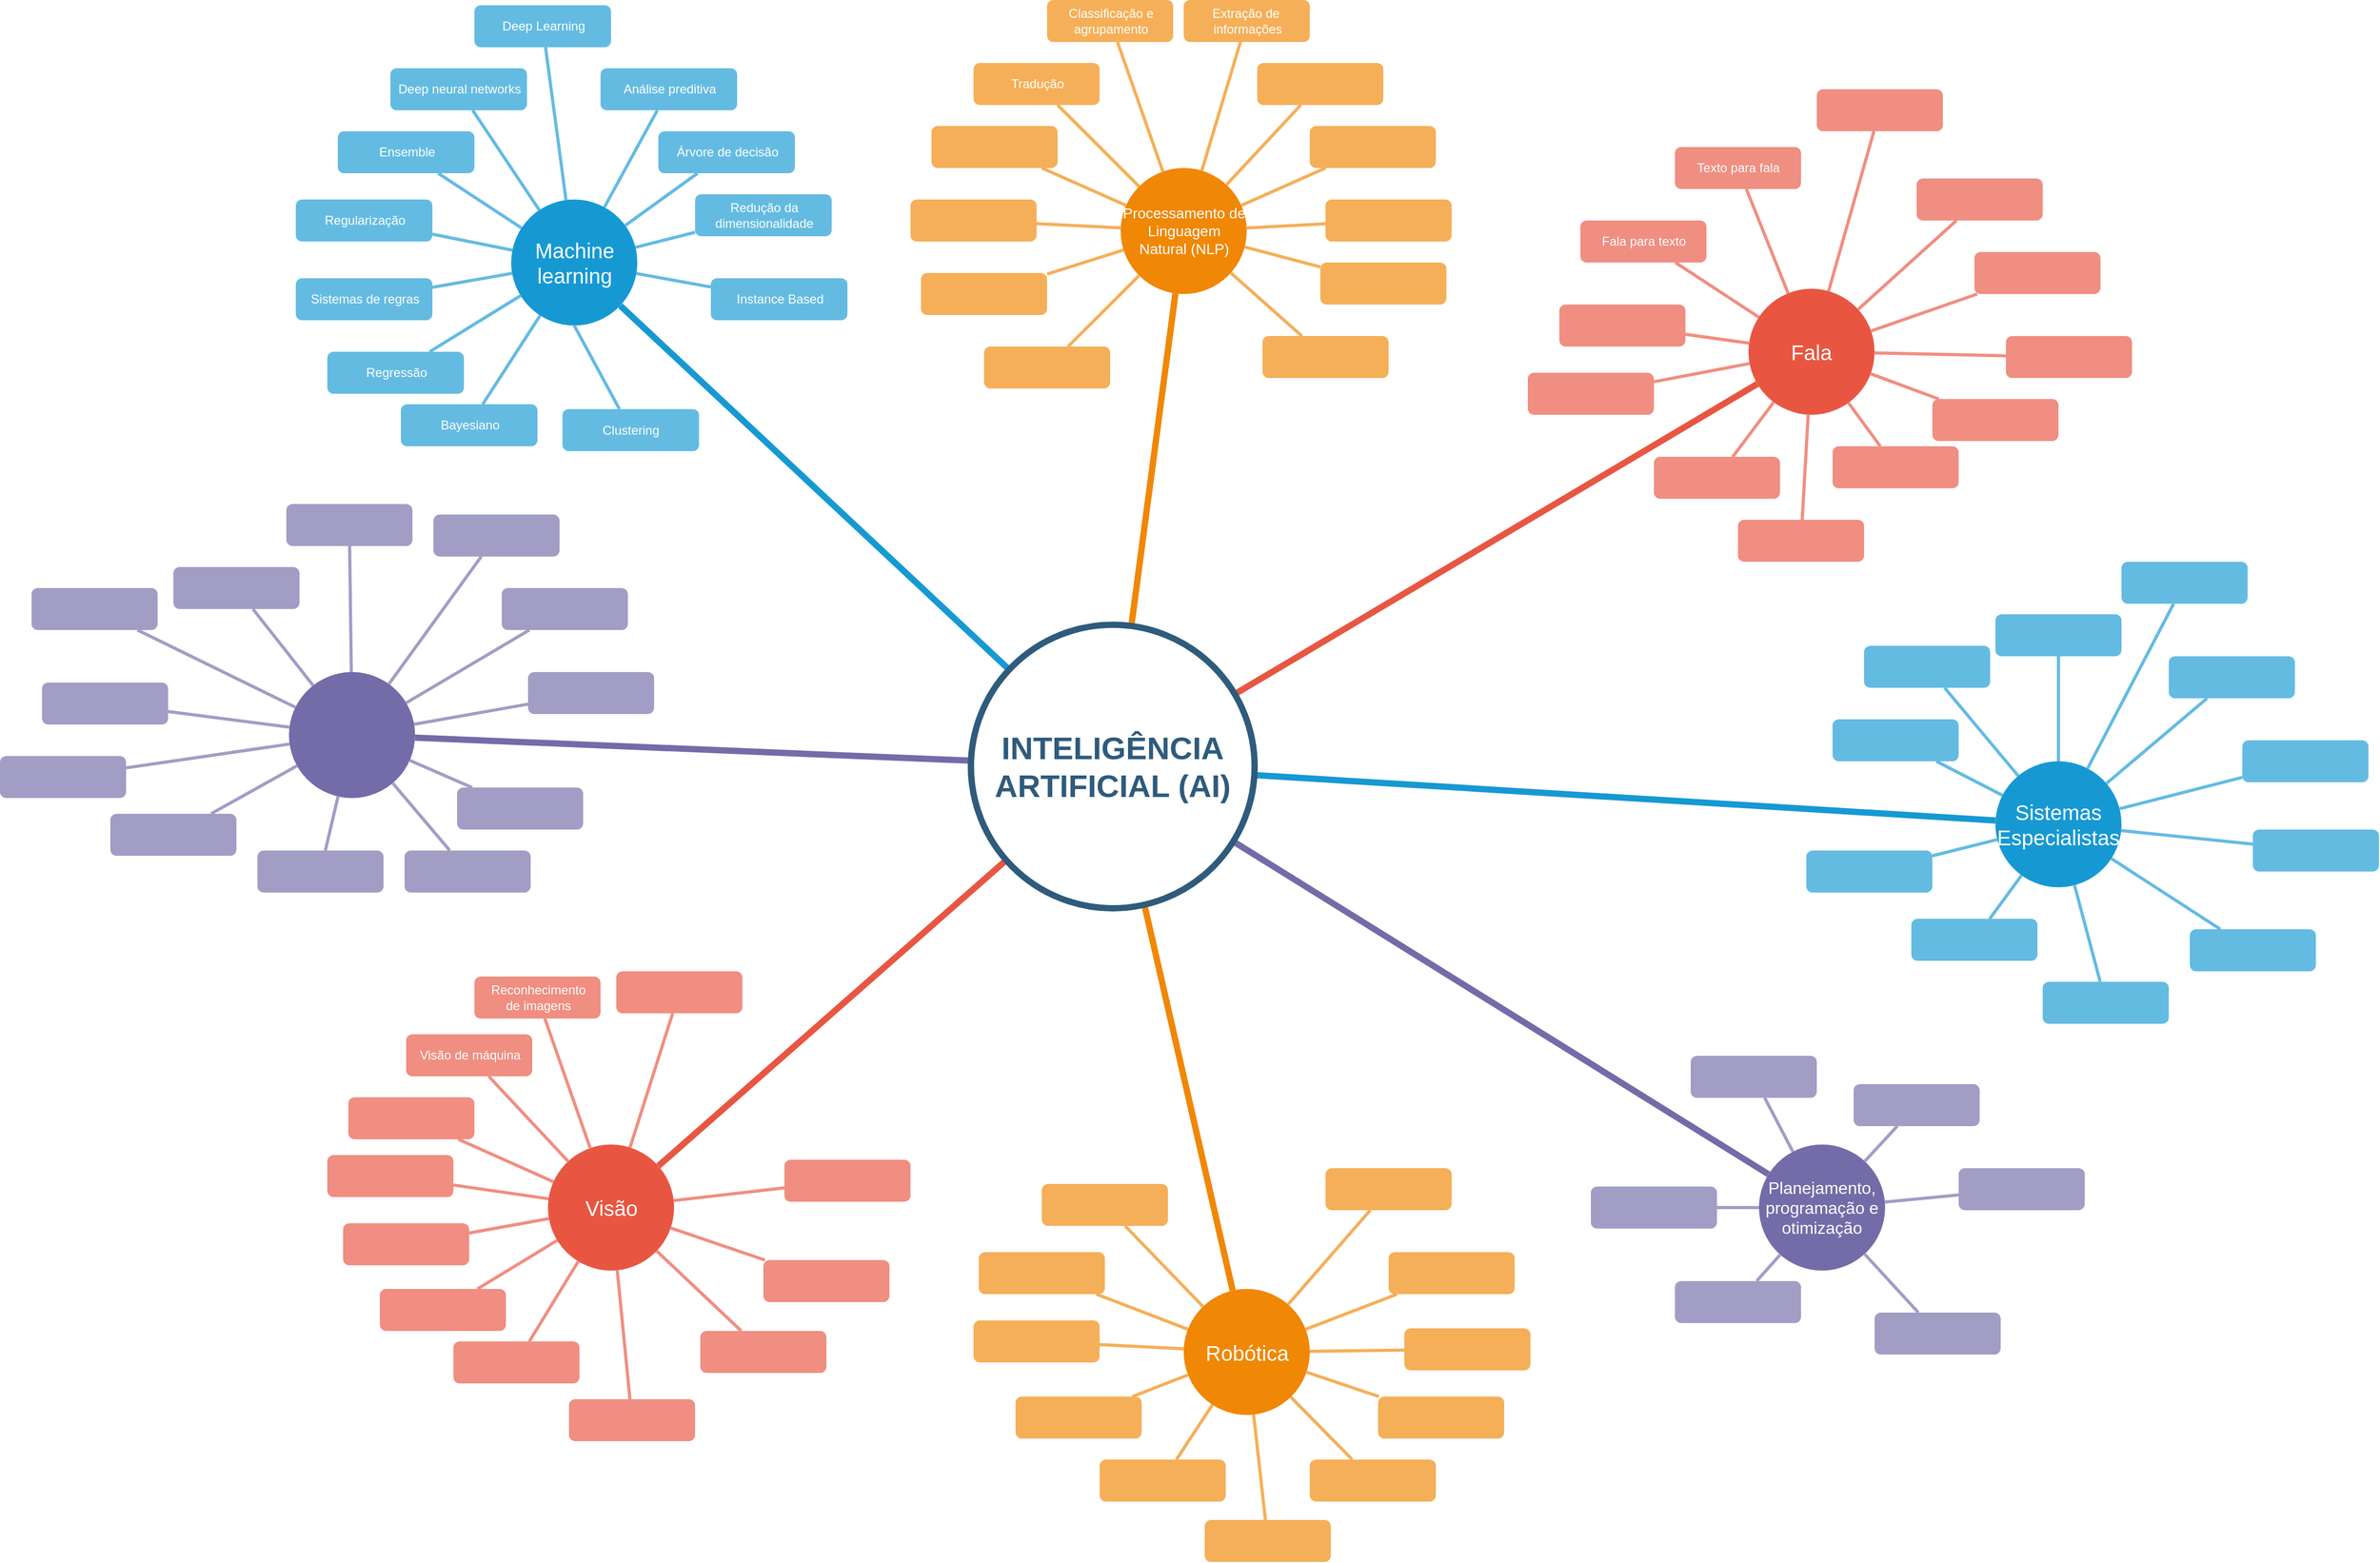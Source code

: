 <mxfile version="19.0.3" type="github">
  <diagram id="6a731a19-8d31-9384-78a2-239565b7b9f0" name="Page-1">
    <mxGraphModel dx="2595" dy="1428" grid="1" gridSize="10" guides="1" tooltips="1" connect="1" arrows="1" fold="1" page="1" pageScale="1" pageWidth="4681" pageHeight="3300" background="none" math="0" shadow="0">
      <root>
        <mxCell id="0" />
        <mxCell id="1" parent="0" />
        <mxCell id="1350" value="Machine learning" style="ellipse;whiteSpace=wrap;html=1;shadow=0;fontFamily=Helvetica;fontSize=20;fontColor=#FFFFFF;align=center;strokeWidth=3;fillColor=#1699D3;strokeColor=none;" parent="1" vertex="1">
          <mxGeometry x="1716.5" y="1096" width="120" height="120" as="geometry" />
        </mxCell>
        <mxCell id="1351" value="Processamento de Linguagem Natural (NLP)" style="ellipse;whiteSpace=wrap;html=1;shadow=0;fontFamily=Helvetica;fontSize=14;fontColor=#FFFFFF;align=center;strokeWidth=3;fillColor=#F08705;strokeColor=none;gradientColor=none;" parent="1" vertex="1">
          <mxGeometry x="2296.5" y="1066" width="120" height="120" as="geometry" />
        </mxCell>
        <mxCell id="1352" value="Fala" style="ellipse;whiteSpace=wrap;html=1;shadow=0;fontFamily=Helvetica;fontSize=20;fontColor=#FFFFFF;align=center;strokeWidth=3;fillColor=#E85642;strokeColor=none;" parent="1" vertex="1">
          <mxGeometry x="2894" y="1181" width="120" height="120" as="geometry" />
        </mxCell>
        <mxCell id="1353" value="Sistemas&lt;br&gt;Especialistas" style="ellipse;whiteSpace=wrap;html=1;shadow=0;fontFamily=Helvetica;fontSize=20;fontColor=#FFFFFF;align=center;strokeWidth=3;fillColor=#1699D3;strokeColor=none;" parent="1" vertex="1">
          <mxGeometry x="3129" y="1631" width="120" height="120" as="geometry" />
        </mxCell>
        <mxCell id="1354" value="Planejamento, programação e otimização" style="ellipse;whiteSpace=wrap;html=1;shadow=0;fontFamily=Helvetica;fontSize=16;fontColor=#FFFFFF;align=center;strokeWidth=3;fillColor=#736ca8;strokeColor=none;" parent="1" vertex="1">
          <mxGeometry x="2904" y="1996" width="120" height="120" as="geometry" />
        </mxCell>
        <mxCell id="1355" value="Robótica" style="ellipse;whiteSpace=wrap;html=1;shadow=0;fontFamily=Helvetica;fontSize=20;fontColor=#FFFFFF;align=center;strokeWidth=3;fillColor=#F08705;strokeColor=none;" parent="1" vertex="1">
          <mxGeometry x="2356.5" y="2133.5" width="120" height="120" as="geometry" />
        </mxCell>
        <mxCell id="1356" value="Visão" style="ellipse;whiteSpace=wrap;html=1;shadow=0;fontFamily=Helvetica;fontSize=20;fontColor=#FFFFFF;align=center;strokeWidth=3;fillColor=#E85642;strokeColor=none;" parent="1" vertex="1">
          <mxGeometry x="1751.5" y="1996" width="120" height="120" as="geometry" />
        </mxCell>
        <mxCell id="1357" value="" style="rounded=1;fillColor=#f5af58;strokeColor=none;strokeWidth=3;shadow=0;html=1;fontColor=#FFFFFF;" parent="1" vertex="1">
          <mxGeometry x="2166.5" y="1236" width="120" height="40" as="geometry" />
        </mxCell>
        <mxCell id="1358" value="Regressão" style="rounded=1;fillColor=#64BBE2;strokeColor=none;strokeWidth=3;shadow=0;html=1;fontColor=#FFFFFF;" parent="1" vertex="1">
          <mxGeometry x="1541.5" y="1241" width="130" height="40" as="geometry" />
        </mxCell>
        <mxCell id="1359" style="endArrow=none;strokeWidth=6;strokeColor=#1699D3;html=1;" parent="1" source="1515" target="1350" edge="1">
          <mxGeometry relative="1" as="geometry" />
        </mxCell>
        <mxCell id="1360" style="endArrow=none;strokeWidth=6;strokeColor=#f08705;html=1;" parent="1" source="1515" target="1351" edge="1">
          <mxGeometry relative="1" as="geometry" />
        </mxCell>
        <mxCell id="1361" style="endArrow=none;strokeWidth=6;strokeColor=#E85642;html=1;" parent="1" source="1515" target="1352" edge="1">
          <mxGeometry relative="1" as="geometry" />
        </mxCell>
        <mxCell id="1362" style="endArrow=none;strokeWidth=6;strokeColor=#1699D3;html=1;" parent="1" source="1515" target="1353" edge="1">
          <mxGeometry relative="1" as="geometry" />
        </mxCell>
        <mxCell id="1363" style="endArrow=none;strokeWidth=6;strokeColor=#736CA8;html=1;" parent="1" source="1515" target="1516" edge="1">
          <mxGeometry relative="1" as="geometry" />
        </mxCell>
        <mxCell id="1364" style="endArrow=none;strokeWidth=6;strokeColor=#736ca8;html=1;" parent="1" source="1515" target="1354" edge="1">
          <mxGeometry relative="1" as="geometry" />
        </mxCell>
        <mxCell id="1365" value="" style="edgeStyle=none;endArrow=none;strokeWidth=6;strokeColor=#F08705;html=1;" parent="1" source="1515" target="1355" edge="1">
          <mxGeometry x="1374" y="1051" width="100" height="100" as="geometry">
            <mxPoint x="1374" y="1151" as="sourcePoint" />
            <mxPoint x="1474" y="1051" as="targetPoint" />
          </mxGeometry>
        </mxCell>
        <mxCell id="1366" value="" style="edgeStyle=none;endArrow=none;strokeWidth=6;strokeColor=#E85642;html=1;" parent="1" source="1515" target="1356" edge="1">
          <mxGeometry x="1374" y="1051" width="100" height="100" as="geometry">
            <mxPoint x="1374" y="1151" as="sourcePoint" />
            <mxPoint x="1474" y="1051" as="targetPoint" />
          </mxGeometry>
        </mxCell>
        <mxCell id="1367" value="Bayesiano" style="rounded=1;fillColor=#64BBE2;strokeColor=none;strokeWidth=3;shadow=0;html=1;fontColor=#FFFFFF;" parent="1" vertex="1">
          <mxGeometry x="1611.5" y="1291" width="130" height="40" as="geometry" />
        </mxCell>
        <mxCell id="1368" value="Sistemas de regras" style="rounded=1;fillColor=#64BBE2;strokeColor=none;strokeWidth=3;shadow=0;html=1;fontColor=#FFFFFF;" parent="1" vertex="1">
          <mxGeometry x="1511.5" y="1171" width="130" height="40" as="geometry" />
        </mxCell>
        <mxCell id="1369" value="Regularização" style="rounded=1;fillColor=#64BBE2;strokeColor=none;strokeWidth=3;shadow=0;html=1;fontColor=#FFFFFF;" parent="1" vertex="1">
          <mxGeometry x="1511.5" y="1096" width="130" height="40" as="geometry" />
        </mxCell>
        <mxCell id="1370" value="Ensemble" style="rounded=1;fillColor=#64BBE2;strokeColor=none;strokeWidth=3;shadow=0;html=1;fontColor=#FFFFFF;" parent="1" vertex="1">
          <mxGeometry x="1551.5" y="1031" width="130" height="40" as="geometry" />
        </mxCell>
        <mxCell id="1371" value="Deep neural networks" style="rounded=1;fillColor=#64BBE2;strokeColor=none;strokeWidth=3;shadow=0;html=1;fontColor=#FFFFFF;" parent="1" vertex="1">
          <mxGeometry x="1601.5" y="971" width="130" height="40" as="geometry" />
        </mxCell>
        <mxCell id="1372" value="Deep Learning" style="rounded=1;fillColor=#64BBE2;strokeColor=none;strokeWidth=3;shadow=0;html=1;fontColor=#FFFFFF;" parent="1" vertex="1">
          <mxGeometry x="1681.5" y="911" width="130" height="40" as="geometry" />
        </mxCell>
        <mxCell id="1373" value="Análise preditiva" style="rounded=1;fillColor=#64BBE2;strokeColor=none;strokeWidth=3;shadow=0;html=1;fontColor=#FFFFFF;" parent="1" vertex="1">
          <mxGeometry x="1801.5" y="971" width="130" height="40" as="geometry" />
        </mxCell>
        <mxCell id="1374" value="Árvore de decisão" style="rounded=1;fillColor=#64BBE2;strokeColor=none;strokeWidth=3;shadow=0;html=1;fontColor=#FFFFFF;" parent="1" vertex="1">
          <mxGeometry x="1856.5" y="1031" width="130" height="40" as="geometry" />
        </mxCell>
        <mxCell id="1375" value="Redução da &lt;br&gt;dimensionalidade" style="rounded=1;fillColor=#64BBE2;strokeColor=none;strokeWidth=3;shadow=0;html=1;fontColor=#FFFFFF;" parent="1" vertex="1">
          <mxGeometry x="1891.5" y="1091" width="130" height="40" as="geometry" />
        </mxCell>
        <mxCell id="1376" value="Instance Based" style="rounded=1;fillColor=#64BBE2;strokeColor=none;strokeWidth=3;shadow=0;html=1;fontColor=#FFFFFF;" parent="1" vertex="1">
          <mxGeometry x="1906.5" y="1171" width="130" height="40" as="geometry" />
        </mxCell>
        <mxCell id="1377" value="" style="edgeStyle=none;endArrow=none;strokeWidth=3;strokeColor=#64BBE2;html=1;" parent="1" source="1350" target="1376" edge="1">
          <mxGeometry x="971.5" y="881" width="100" height="100" as="geometry">
            <mxPoint x="971.5" y="981" as="sourcePoint" />
            <mxPoint x="1071.5" y="881" as="targetPoint" />
          </mxGeometry>
        </mxCell>
        <mxCell id="1378" value="" style="edgeStyle=none;endArrow=none;strokeWidth=3;strokeColor=#64BBE2;html=1;" parent="1" source="1350" target="1367" edge="1">
          <mxGeometry x="971.5" y="881" width="100" height="100" as="geometry">
            <mxPoint x="971.5" y="981" as="sourcePoint" />
            <mxPoint x="1071.5" y="881" as="targetPoint" />
          </mxGeometry>
        </mxCell>
        <mxCell id="1379" value="" style="edgeStyle=none;endArrow=none;strokeWidth=3;strokeColor=#64BBE2;html=1;" parent="1" source="1350" target="1358" edge="1">
          <mxGeometry x="971.5" y="881" width="100" height="100" as="geometry">
            <mxPoint x="971.5" y="981" as="sourcePoint" />
            <mxPoint x="1071.5" y="881" as="targetPoint" />
          </mxGeometry>
        </mxCell>
        <mxCell id="1380" value="" style="edgeStyle=none;endArrow=none;strokeWidth=3;strokeColor=#64BBE2;html=1;" parent="1" source="1350" target="1368" edge="1">
          <mxGeometry x="971.5" y="881" width="100" height="100" as="geometry">
            <mxPoint x="971.5" y="981" as="sourcePoint" />
            <mxPoint x="1071.5" y="881" as="targetPoint" />
          </mxGeometry>
        </mxCell>
        <mxCell id="1381" value="" style="edgeStyle=none;endArrow=none;strokeWidth=3;strokeColor=#64BBE2;html=1;" parent="1" source="1350" target="1369" edge="1">
          <mxGeometry x="971.5" y="881" width="100" height="100" as="geometry">
            <mxPoint x="971.5" y="981" as="sourcePoint" />
            <mxPoint x="1071.5" y="881" as="targetPoint" />
          </mxGeometry>
        </mxCell>
        <mxCell id="1382" value="" style="edgeStyle=none;endArrow=none;strokeWidth=3;strokeColor=#64BBE2;html=1;" parent="1" source="1350" target="1370" edge="1">
          <mxGeometry x="971.5" y="881" width="100" height="100" as="geometry">
            <mxPoint x="971.5" y="981" as="sourcePoint" />
            <mxPoint x="1071.5" y="881" as="targetPoint" />
          </mxGeometry>
        </mxCell>
        <mxCell id="1383" value="" style="edgeStyle=none;endArrow=none;strokeWidth=3;strokeColor=#64BBE2;html=1;" parent="1" source="1350" target="1371" edge="1">
          <mxGeometry x="971.5" y="881" width="100" height="100" as="geometry">
            <mxPoint x="971.5" y="981" as="sourcePoint" />
            <mxPoint x="1071.5" y="881" as="targetPoint" />
          </mxGeometry>
        </mxCell>
        <mxCell id="1384" value="" style="edgeStyle=none;endArrow=none;strokeWidth=3;strokeColor=#64BBE2;html=1;" parent="1" source="1350" target="1372" edge="1">
          <mxGeometry x="971.5" y="881" width="100" height="100" as="geometry">
            <mxPoint x="971.5" y="981" as="sourcePoint" />
            <mxPoint x="1071.5" y="881" as="targetPoint" />
          </mxGeometry>
        </mxCell>
        <mxCell id="1385" value="" style="edgeStyle=none;endArrow=none;strokeWidth=3;strokeColor=#64BBE2;html=1;" parent="1" source="1350" target="1373" edge="1">
          <mxGeometry x="971.5" y="881" width="100" height="100" as="geometry">
            <mxPoint x="971.5" y="981" as="sourcePoint" />
            <mxPoint x="1071.5" y="881" as="targetPoint" />
          </mxGeometry>
        </mxCell>
        <mxCell id="1386" value="" style="edgeStyle=none;endArrow=none;strokeWidth=3;strokeColor=#64BBE2;html=1;" parent="1" source="1350" target="1374" edge="1">
          <mxGeometry x="971.5" y="881" width="100" height="100" as="geometry">
            <mxPoint x="971.5" y="981" as="sourcePoint" />
            <mxPoint x="1071.5" y="881" as="targetPoint" />
          </mxGeometry>
        </mxCell>
        <mxCell id="1387" value="" style="edgeStyle=none;endArrow=none;strokeWidth=3;strokeColor=#64BBE2;html=1;" parent="1" source="1350" target="1375" edge="1">
          <mxGeometry x="971.5" y="881" width="100" height="100" as="geometry">
            <mxPoint x="971.5" y="981" as="sourcePoint" />
            <mxPoint x="1071.5" y="881" as="targetPoint" />
          </mxGeometry>
        </mxCell>
        <mxCell id="1388" value="" style="rounded=1;fillColor=#f5af58;strokeColor=none;strokeWidth=3;shadow=0;html=1;fontColor=#FFFFFF;" parent="1" vertex="1">
          <mxGeometry x="2106.5" y="1166" width="120" height="40" as="geometry" />
        </mxCell>
        <mxCell id="1389" value="" style="rounded=1;fillColor=#f5af58;strokeColor=none;strokeWidth=3;shadow=0;html=1;fontColor=#FFFFFF;" parent="1" vertex="1">
          <mxGeometry x="2096.5" y="1096" width="120" height="40" as="geometry" />
        </mxCell>
        <mxCell id="1390" value="" style="rounded=1;fillColor=#f5af58;strokeColor=none;strokeWidth=3;shadow=0;html=1;fontColor=#FFFFFF;" parent="1" vertex="1">
          <mxGeometry x="2116.5" y="1026" width="120" height="40" as="geometry" />
        </mxCell>
        <mxCell id="1391" value="Tradução" style="rounded=1;fillColor=#f5af58;strokeColor=none;strokeWidth=3;shadow=0;html=1;fontColor=#FFFFFF;" parent="1" vertex="1">
          <mxGeometry x="2156.5" y="966" width="120" height="40" as="geometry" />
        </mxCell>
        <mxCell id="1392" value="Classificação e&lt;br&gt;agrupamento" style="rounded=1;fillColor=#f5af58;strokeColor=none;strokeWidth=3;shadow=0;html=1;fontColor=#FFFFFF;" parent="1" vertex="1">
          <mxGeometry x="2226.5" y="906" width="120" height="40" as="geometry" />
        </mxCell>
        <mxCell id="1393" value="Extração de&amp;nbsp;&lt;br&gt;informações" style="rounded=1;fillColor=#f5af58;strokeColor=none;strokeWidth=3;shadow=0;html=1;fontColor=#FFFFFF;" parent="1" vertex="1">
          <mxGeometry x="2356.5" y="906" width="120" height="40" as="geometry" />
        </mxCell>
        <mxCell id="1394" value="" style="rounded=1;fillColor=#f5af58;strokeColor=none;strokeWidth=3;shadow=0;html=1;fontColor=#FFFFFF;" parent="1" vertex="1">
          <mxGeometry x="2426.5" y="966" width="120" height="40" as="geometry" />
        </mxCell>
        <mxCell id="1395" value="" style="rounded=1;fillColor=#f5af58;strokeColor=none;strokeWidth=3;shadow=0;html=1;fontColor=#FFFFFF;" parent="1" vertex="1">
          <mxGeometry x="2476.5" y="1026" width="120" height="40" as="geometry" />
        </mxCell>
        <mxCell id="1396" value="" style="rounded=1;fillColor=#f5af58;strokeColor=none;strokeWidth=3;shadow=0;html=1;fontColor=#FFFFFF;" parent="1" vertex="1">
          <mxGeometry x="2491.5" y="1096" width="120" height="40" as="geometry" />
        </mxCell>
        <mxCell id="1397" value="" style="rounded=1;fillColor=#f5af58;strokeColor=none;strokeWidth=3;shadow=0;html=1;fontColor=#FFFFFF;" parent="1" vertex="1">
          <mxGeometry x="2486.5" y="1156" width="120" height="40" as="geometry" />
        </mxCell>
        <mxCell id="1398" value="" style="rounded=1;fillColor=#f5af58;strokeColor=none;strokeWidth=3;shadow=0;html=1;fontColor=#FFFFFF;" parent="1" vertex="1">
          <mxGeometry x="2431.5" y="1226" width="120" height="40" as="geometry" />
        </mxCell>
        <mxCell id="1399" value="" style="edgeStyle=none;endArrow=none;strokeWidth=3;strokeColor=#F5AF58;html=1;" parent="1" source="1351" target="1357" edge="1">
          <mxGeometry x="1196.5" y="846" width="100" height="100" as="geometry">
            <mxPoint x="1196.5" y="946" as="sourcePoint" />
            <mxPoint x="1296.5" y="846" as="targetPoint" />
          </mxGeometry>
        </mxCell>
        <mxCell id="1400" value="" style="edgeStyle=none;endArrow=none;strokeWidth=3;strokeColor=#F5AF58;html=1;" parent="1" source="1351" target="1388" edge="1">
          <mxGeometry x="1196.5" y="846" width="100" height="100" as="geometry">
            <mxPoint x="1196.5" y="946" as="sourcePoint" />
            <mxPoint x="1296.5" y="846" as="targetPoint" />
          </mxGeometry>
        </mxCell>
        <mxCell id="1401" value="" style="edgeStyle=none;endArrow=none;strokeWidth=3;strokeColor=#F5AF58;html=1;" parent="1" source="1351" target="1389" edge="1">
          <mxGeometry x="1196.5" y="846" width="100" height="100" as="geometry">
            <mxPoint x="1196.5" y="946" as="sourcePoint" />
            <mxPoint x="1296.5" y="846" as="targetPoint" />
          </mxGeometry>
        </mxCell>
        <mxCell id="1402" value="" style="edgeStyle=none;endArrow=none;strokeWidth=3;strokeColor=#F5AF58;html=1;" parent="1" source="1351" target="1390" edge="1">
          <mxGeometry x="1196.5" y="846" width="100" height="100" as="geometry">
            <mxPoint x="1196.5" y="946" as="sourcePoint" />
            <mxPoint x="1296.5" y="846" as="targetPoint" />
          </mxGeometry>
        </mxCell>
        <mxCell id="1403" value="" style="edgeStyle=none;endArrow=none;strokeWidth=3;strokeColor=#F5AF58;html=1;" parent="1" source="1351" target="1391" edge="1">
          <mxGeometry x="1196.5" y="846" width="100" height="100" as="geometry">
            <mxPoint x="1196.5" y="946" as="sourcePoint" />
            <mxPoint x="1296.5" y="846" as="targetPoint" />
          </mxGeometry>
        </mxCell>
        <mxCell id="1404" value="" style="edgeStyle=none;endArrow=none;strokeWidth=3;strokeColor=#F5AF58;html=1;" parent="1" source="1351" target="1392" edge="1">
          <mxGeometry x="1196.5" y="846" width="100" height="100" as="geometry">
            <mxPoint x="1196.5" y="946" as="sourcePoint" />
            <mxPoint x="1296.5" y="846" as="targetPoint" />
          </mxGeometry>
        </mxCell>
        <mxCell id="1405" value="" style="edgeStyle=none;endArrow=none;strokeWidth=3;strokeColor=#F5AF58;html=1;" parent="1" source="1351" target="1393" edge="1">
          <mxGeometry x="1196.5" y="846" width="100" height="100" as="geometry">
            <mxPoint x="1196.5" y="946" as="sourcePoint" />
            <mxPoint x="1296.5" y="846" as="targetPoint" />
          </mxGeometry>
        </mxCell>
        <mxCell id="1406" value="" style="edgeStyle=none;endArrow=none;strokeWidth=3;strokeColor=#F5AF58;html=1;" parent="1" source="1351" target="1394" edge="1">
          <mxGeometry x="1196.5" y="846" width="100" height="100" as="geometry">
            <mxPoint x="1196.5" y="946" as="sourcePoint" />
            <mxPoint x="1296.5" y="846" as="targetPoint" />
          </mxGeometry>
        </mxCell>
        <mxCell id="1407" value="" style="edgeStyle=none;endArrow=none;strokeWidth=3;strokeColor=#F5AF58;html=1;" parent="1" source="1351" target="1395" edge="1">
          <mxGeometry x="1196.5" y="846" width="100" height="100" as="geometry">
            <mxPoint x="1196.5" y="946" as="sourcePoint" />
            <mxPoint x="1296.5" y="846" as="targetPoint" />
          </mxGeometry>
        </mxCell>
        <mxCell id="1408" value="" style="edgeStyle=none;endArrow=none;strokeWidth=3;strokeColor=#F5AF58;html=1;" parent="1" source="1351" target="1396" edge="1">
          <mxGeometry x="1196.5" y="846" width="100" height="100" as="geometry">
            <mxPoint x="1196.5" y="946" as="sourcePoint" />
            <mxPoint x="1296.5" y="846" as="targetPoint" />
          </mxGeometry>
        </mxCell>
        <mxCell id="1409" value="" style="edgeStyle=none;endArrow=none;strokeWidth=3;strokeColor=#F5AF58;html=1;" parent="1" source="1351" target="1397" edge="1">
          <mxGeometry x="1196.5" y="846" width="100" height="100" as="geometry">
            <mxPoint x="1196.5" y="946" as="sourcePoint" />
            <mxPoint x="1296.5" y="846" as="targetPoint" />
          </mxGeometry>
        </mxCell>
        <mxCell id="1410" value="" style="edgeStyle=none;endArrow=none;strokeWidth=3;strokeColor=#F5AF58;html=1;" parent="1" source="1351" target="1398" edge="1">
          <mxGeometry x="1196.5" y="846" width="100" height="100" as="geometry">
            <mxPoint x="1196.5" y="946" as="sourcePoint" />
            <mxPoint x="1296.5" y="846" as="targetPoint" />
          </mxGeometry>
        </mxCell>
        <mxCell id="1411" value="" style="rounded=1;fillColor=#f08e81;strokeColor=none;strokeWidth=3;shadow=0;html=1;fontColor=#FFFFFF;" parent="1" vertex="1">
          <mxGeometry x="2804" y="1341" width="120" height="40" as="geometry" />
        </mxCell>
        <mxCell id="1412" value="" style="rounded=1;fillColor=#f08e81;strokeColor=none;strokeWidth=3;shadow=0;html=1;fontColor=#FFFFFF;" parent="1" vertex="1">
          <mxGeometry x="3139" y="1226" width="120" height="40" as="geometry" />
        </mxCell>
        <mxCell id="1413" value="" style="rounded=1;fillColor=#f08e81;strokeColor=none;strokeWidth=3;shadow=0;html=1;fontColor=#FFFFFF;" parent="1" vertex="1">
          <mxGeometry x="2684" y="1261" width="120" height="40" as="geometry" />
        </mxCell>
        <mxCell id="1414" value="" style="rounded=1;fillColor=#f08e81;strokeColor=none;strokeWidth=3;shadow=0;html=1;fontColor=#FFFFFF;" parent="1" vertex="1">
          <mxGeometry x="2714" y="1196" width="120" height="40" as="geometry" />
        </mxCell>
        <mxCell id="1415" value="Fala para texto" style="rounded=1;fillColor=#f08e81;strokeColor=none;strokeWidth=3;shadow=0;html=1;fontColor=#FFFFFF;" parent="1" vertex="1">
          <mxGeometry x="2734" y="1116" width="120" height="40" as="geometry" />
        </mxCell>
        <mxCell id="1416" value="Texto para fala" style="rounded=1;fillColor=#f08e81;strokeColor=none;strokeWidth=3;shadow=0;html=1;fontColor=#FFFFFF;" parent="1" vertex="1">
          <mxGeometry x="2824" y="1046" width="120" height="40" as="geometry" />
        </mxCell>
        <mxCell id="1417" value="" style="rounded=1;fillColor=#f08e81;strokeColor=none;strokeWidth=3;shadow=0;html=1;fontColor=#FFFFFF;" parent="1" vertex="1">
          <mxGeometry x="2959" y="991" width="120" height="40" as="geometry" />
        </mxCell>
        <mxCell id="1418" value="" style="rounded=1;fillColor=#f08e81;strokeColor=none;strokeWidth=3;shadow=0;html=1;fontColor=#FFFFFF;" parent="1" vertex="1">
          <mxGeometry x="3054" y="1076" width="120" height="40" as="geometry" />
        </mxCell>
        <mxCell id="1419" value="" style="rounded=1;fillColor=#f08e81;strokeColor=none;strokeWidth=3;shadow=0;html=1;fontColor=#FFFFFF;" parent="1" vertex="1">
          <mxGeometry x="3109" y="1146" width="120" height="40" as="geometry" />
        </mxCell>
        <mxCell id="1420" value="" style="rounded=1;fillColor=#f08e81;strokeColor=none;strokeWidth=3;shadow=0;html=1;fontColor=#FFFFFF;" parent="1" vertex="1">
          <mxGeometry x="2884" y="1401" width="120" height="40" as="geometry" />
        </mxCell>
        <mxCell id="1421" value="" style="rounded=1;fillColor=#f08e81;strokeColor=none;strokeWidth=3;shadow=0;html=1;fontColor=#FFFFFF;" parent="1" vertex="1">
          <mxGeometry x="2974" y="1331" width="120" height="40" as="geometry" />
        </mxCell>
        <mxCell id="1422" value="" style="rounded=1;fillColor=#f08e81;strokeColor=none;strokeWidth=3;shadow=0;html=1;fontColor=#FFFFFF;" parent="1" vertex="1">
          <mxGeometry x="3069" y="1286" width="120" height="40" as="geometry" />
        </mxCell>
        <mxCell id="1423" value="" style="edgeStyle=none;endArrow=none;strokeWidth=3;strokeColor=#F08E81;html=1;" parent="1" source="1352" target="1411" edge="1">
          <mxGeometry x="1224" y="931" width="100" height="100" as="geometry">
            <mxPoint x="1224" y="1031" as="sourcePoint" />
            <mxPoint x="1324" y="931" as="targetPoint" />
          </mxGeometry>
        </mxCell>
        <mxCell id="1424" value="" style="edgeStyle=none;endArrow=none;strokeWidth=3;strokeColor=#F08E81;html=1;" parent="1" source="1352" target="1413" edge="1">
          <mxGeometry x="1224" y="931" width="100" height="100" as="geometry">
            <mxPoint x="1224" y="1031" as="sourcePoint" />
            <mxPoint x="1324" y="931" as="targetPoint" />
          </mxGeometry>
        </mxCell>
        <mxCell id="1425" value="" style="edgeStyle=none;endArrow=none;strokeWidth=3;strokeColor=#F08E81;html=1;" parent="1" source="1352" target="1414" edge="1">
          <mxGeometry x="1224" y="931" width="100" height="100" as="geometry">
            <mxPoint x="1224" y="1031" as="sourcePoint" />
            <mxPoint x="1324" y="931" as="targetPoint" />
          </mxGeometry>
        </mxCell>
        <mxCell id="1426" value="" style="edgeStyle=none;endArrow=none;strokeWidth=3;strokeColor=#F08E81;html=1;" parent="1" source="1352" target="1415" edge="1">
          <mxGeometry x="1224" y="931" width="100" height="100" as="geometry">
            <mxPoint x="1224" y="1031" as="sourcePoint" />
            <mxPoint x="1324" y="931" as="targetPoint" />
          </mxGeometry>
        </mxCell>
        <mxCell id="1427" value="" style="edgeStyle=none;endArrow=none;strokeWidth=3;strokeColor=#F08E81;html=1;" parent="1" source="1352" target="1416" edge="1">
          <mxGeometry x="1224" y="931" width="100" height="100" as="geometry">
            <mxPoint x="1224" y="1031" as="sourcePoint" />
            <mxPoint x="1324" y="931" as="targetPoint" />
          </mxGeometry>
        </mxCell>
        <mxCell id="1428" value="" style="edgeStyle=none;endArrow=none;strokeWidth=3;strokeColor=#F08E81;html=1;" parent="1" source="1352" target="1417" edge="1">
          <mxGeometry x="1224" y="931" width="100" height="100" as="geometry">
            <mxPoint x="1224" y="1031" as="sourcePoint" />
            <mxPoint x="1324" y="931" as="targetPoint" />
          </mxGeometry>
        </mxCell>
        <mxCell id="1429" value="" style="edgeStyle=none;endArrow=none;strokeWidth=3;strokeColor=#F08E81;html=1;" parent="1" source="1352" target="1418" edge="1">
          <mxGeometry x="1224" y="931" width="100" height="100" as="geometry">
            <mxPoint x="1224" y="1031" as="sourcePoint" />
            <mxPoint x="1324" y="931" as="targetPoint" />
          </mxGeometry>
        </mxCell>
        <mxCell id="1430" value="" style="edgeStyle=none;endArrow=none;strokeWidth=3;strokeColor=#F08E81;html=1;" parent="1" source="1352" target="1419" edge="1">
          <mxGeometry x="1224" y="931" width="100" height="100" as="geometry">
            <mxPoint x="1224" y="1031" as="sourcePoint" />
            <mxPoint x="1324" y="931" as="targetPoint" />
          </mxGeometry>
        </mxCell>
        <mxCell id="1431" value="" style="edgeStyle=none;endArrow=none;strokeWidth=3;strokeColor=#F08E81;html=1;" parent="1" source="1352" target="1412" edge="1">
          <mxGeometry x="1224" y="931" width="100" height="100" as="geometry">
            <mxPoint x="1224" y="1031" as="sourcePoint" />
            <mxPoint x="1324" y="931" as="targetPoint" />
          </mxGeometry>
        </mxCell>
        <mxCell id="1432" value="" style="edgeStyle=none;endArrow=none;strokeWidth=3;strokeColor=#F08E81;html=1;" parent="1" source="1352" target="1422" edge="1">
          <mxGeometry x="1224" y="931" width="100" height="100" as="geometry">
            <mxPoint x="1224" y="1031" as="sourcePoint" />
            <mxPoint x="1324" y="931" as="targetPoint" />
          </mxGeometry>
        </mxCell>
        <mxCell id="1433" value="" style="edgeStyle=none;endArrow=none;strokeWidth=3;strokeColor=#F08E81;html=1;" parent="1" source="1352" target="1421" edge="1">
          <mxGeometry x="1224" y="931" width="100" height="100" as="geometry">
            <mxPoint x="1224" y="1031" as="sourcePoint" />
            <mxPoint x="1324" y="931" as="targetPoint" />
          </mxGeometry>
        </mxCell>
        <mxCell id="1434" value="" style="edgeStyle=none;endArrow=none;strokeWidth=3;strokeColor=#F08E81;html=1;" parent="1" source="1352" target="1420" edge="1">
          <mxGeometry x="1224" y="931" width="100" height="100" as="geometry">
            <mxPoint x="1224" y="1031" as="sourcePoint" />
            <mxPoint x="1324" y="931" as="targetPoint" />
          </mxGeometry>
        </mxCell>
        <mxCell id="1435" value="" style="rounded=1;fillColor=#64BBE2;strokeColor=none;strokeWidth=3;shadow=0;html=1;fontColor=#FFFFFF;" parent="1" vertex="1">
          <mxGeometry x="2974" y="1591" width="120" height="40" as="geometry" />
        </mxCell>
        <mxCell id="1436" value="" style="rounded=1;fillColor=#64BBE2;strokeColor=none;strokeWidth=3;shadow=0;html=1;fontColor=#FFFFFF;" parent="1" vertex="1">
          <mxGeometry x="3004" y="1521" width="120" height="40" as="geometry" />
        </mxCell>
        <mxCell id="1437" value="" style="rounded=1;fillColor=#64BBE2;strokeColor=none;strokeWidth=3;shadow=0;html=1;fontColor=#FFFFFF;" parent="1" vertex="1">
          <mxGeometry x="3129" y="1491" width="120" height="40" as="geometry" />
        </mxCell>
        <mxCell id="1438" value="" style="rounded=1;fillColor=#64BBE2;strokeColor=none;strokeWidth=3;shadow=0;html=1;fontColor=#FFFFFF;" parent="1" vertex="1">
          <mxGeometry x="3249" y="1441" width="120" height="40" as="geometry" />
        </mxCell>
        <mxCell id="1439" value="" style="rounded=1;fillColor=#64BBE2;strokeColor=none;strokeWidth=3;shadow=0;html=1;fontColor=#FFFFFF;" parent="1" vertex="1">
          <mxGeometry x="3294" y="1531" width="120" height="40" as="geometry" />
        </mxCell>
        <mxCell id="1440" value="" style="rounded=1;fillColor=#64BBE2;strokeColor=none;strokeWidth=3;shadow=0;html=1;fontColor=#FFFFFF;" parent="1" vertex="1">
          <mxGeometry x="3364" y="1611" width="120" height="40" as="geometry" />
        </mxCell>
        <mxCell id="1441" value="" style="rounded=1;fillColor=#64BBE2;strokeColor=none;strokeWidth=3;shadow=0;html=1;fontColor=#FFFFFF;" parent="1" vertex="1">
          <mxGeometry x="3314" y="1791" width="120" height="40" as="geometry" />
        </mxCell>
        <mxCell id="1442" value="" style="rounded=1;fillColor=#64BBE2;strokeColor=none;strokeWidth=3;shadow=0;html=1;fontColor=#FFFFFF;" parent="1" vertex="1">
          <mxGeometry x="3374" y="1696" width="120" height="40" as="geometry" />
        </mxCell>
        <mxCell id="1443" value="" style="rounded=1;fillColor=#64BBE2;strokeColor=none;strokeWidth=3;shadow=0;html=1;fontColor=#FFFFFF;" parent="1" vertex="1">
          <mxGeometry x="3174" y="1841" width="120" height="40" as="geometry" />
        </mxCell>
        <mxCell id="1444" value="" style="rounded=1;fillColor=#64BBE2;strokeColor=none;strokeWidth=3;shadow=0;html=1;fontColor=#FFFFFF;" parent="1" vertex="1">
          <mxGeometry x="3049" y="1781" width="120" height="40" as="geometry" />
        </mxCell>
        <mxCell id="1445" value="" style="rounded=1;fillColor=#64BBE2;strokeColor=none;strokeWidth=3;shadow=0;html=1;fontColor=#FFFFFF;" parent="1" vertex="1">
          <mxGeometry x="2949" y="1716" width="120" height="40" as="geometry" />
        </mxCell>
        <mxCell id="1446" value="" style="edgeStyle=none;endArrow=none;strokeWidth=3;strokeColor=#64BBE2;html=1;" parent="1" source="1353" target="1435" edge="1">
          <mxGeometry x="1169" y="1021" width="100" height="100" as="geometry">
            <mxPoint x="1169" y="1121" as="sourcePoint" />
            <mxPoint x="1269" y="1021" as="targetPoint" />
          </mxGeometry>
        </mxCell>
        <mxCell id="1447" value="" style="edgeStyle=none;endArrow=none;strokeWidth=3;strokeColor=#64BBE2;html=1;" parent="1" source="1353" target="1436" edge="1">
          <mxGeometry x="1169" y="1021" width="100" height="100" as="geometry">
            <mxPoint x="1169" y="1121" as="sourcePoint" />
            <mxPoint x="1269" y="1021" as="targetPoint" />
          </mxGeometry>
        </mxCell>
        <mxCell id="1448" value="" style="edgeStyle=none;endArrow=none;strokeWidth=3;strokeColor=#64BBE2;html=1;" parent="1" source="1353" target="1437" edge="1">
          <mxGeometry x="1169" y="1021" width="100" height="100" as="geometry">
            <mxPoint x="1169" y="1121" as="sourcePoint" />
            <mxPoint x="1269" y="1021" as="targetPoint" />
          </mxGeometry>
        </mxCell>
        <mxCell id="1449" value="" style="edgeStyle=none;endArrow=none;strokeWidth=3;strokeColor=#64BBE2;html=1;" parent="1" source="1353" target="1438" edge="1">
          <mxGeometry x="1169" y="1021" width="100" height="100" as="geometry">
            <mxPoint x="1169" y="1121" as="sourcePoint" />
            <mxPoint x="1269" y="1021" as="targetPoint" />
          </mxGeometry>
        </mxCell>
        <mxCell id="1450" value="" style="edgeStyle=none;endArrow=none;strokeWidth=3;strokeColor=#64BBE2;html=1;" parent="1" source="1353" target="1439" edge="1">
          <mxGeometry x="1169" y="1021" width="100" height="100" as="geometry">
            <mxPoint x="1169" y="1121" as="sourcePoint" />
            <mxPoint x="1269" y="1021" as="targetPoint" />
          </mxGeometry>
        </mxCell>
        <mxCell id="1451" value="" style="edgeStyle=none;endArrow=none;strokeWidth=3;strokeColor=#64BBE2;html=1;" parent="1" source="1353" target="1440" edge="1">
          <mxGeometry x="1169" y="1021" width="100" height="100" as="geometry">
            <mxPoint x="1169" y="1121" as="sourcePoint" />
            <mxPoint x="1269" y="1021" as="targetPoint" />
          </mxGeometry>
        </mxCell>
        <mxCell id="1452" value="" style="edgeStyle=none;endArrow=none;strokeWidth=3;strokeColor=#64BBE2;html=1;" parent="1" source="1353" target="1442" edge="1">
          <mxGeometry x="1169" y="1021" width="100" height="100" as="geometry">
            <mxPoint x="1169" y="1121" as="sourcePoint" />
            <mxPoint x="1269" y="1021" as="targetPoint" />
          </mxGeometry>
        </mxCell>
        <mxCell id="1453" value="" style="edgeStyle=none;endArrow=none;strokeWidth=3;strokeColor=#64BBE2;html=1;" parent="1" source="1353" target="1441" edge="1">
          <mxGeometry x="1169" y="1021" width="100" height="100" as="geometry">
            <mxPoint x="1169" y="1121" as="sourcePoint" />
            <mxPoint x="1269" y="1021" as="targetPoint" />
          </mxGeometry>
        </mxCell>
        <mxCell id="1454" value="" style="edgeStyle=none;endArrow=none;strokeWidth=3;strokeColor=#64BBE2;html=1;" parent="1" source="1353" target="1443" edge="1">
          <mxGeometry x="1169" y="1021" width="100" height="100" as="geometry">
            <mxPoint x="1169" y="1121" as="sourcePoint" />
            <mxPoint x="1269" y="1021" as="targetPoint" />
          </mxGeometry>
        </mxCell>
        <mxCell id="1455" value="" style="edgeStyle=none;endArrow=none;strokeWidth=3;strokeColor=#64BBE2;html=1;" parent="1" source="1353" target="1444" edge="1">
          <mxGeometry x="1169" y="1021" width="100" height="100" as="geometry">
            <mxPoint x="1169" y="1121" as="sourcePoint" />
            <mxPoint x="1269" y="1021" as="targetPoint" />
          </mxGeometry>
        </mxCell>
        <mxCell id="1456" value="" style="edgeStyle=none;endArrow=none;strokeWidth=3;strokeColor=#64BBE2;html=1;" parent="1" source="1353" target="1445" edge="1">
          <mxGeometry x="1169" y="1021" width="100" height="100" as="geometry">
            <mxPoint x="1169" y="1121" as="sourcePoint" />
            <mxPoint x="1269" y="1021" as="targetPoint" />
          </mxGeometry>
        </mxCell>
        <mxCell id="1457" value="" style="rounded=1;fillColor=#a29dc5;strokeColor=none;strokeWidth=3;shadow=0;html=1;fontColor=#FFFFFF;" parent="1" vertex="1">
          <mxGeometry x="2839" y="1911.5" width="120" height="40" as="geometry" />
        </mxCell>
        <mxCell id="1458" value="" style="rounded=1;fillColor=#a29dc5;strokeColor=none;strokeWidth=3;shadow=0;html=1;fontColor=#FFFFFF;" parent="1" vertex="1">
          <mxGeometry x="2824" y="2126" width="120" height="40" as="geometry" />
        </mxCell>
        <mxCell id="1459" value="" style="rounded=1;fillColor=#a29dc5;strokeColor=none;strokeWidth=3;shadow=0;html=1;fontColor=#FFFFFF;" parent="1" vertex="1">
          <mxGeometry x="2994" y="1938.5" width="120" height="40" as="geometry" />
        </mxCell>
        <mxCell id="1460" value="" style="rounded=1;fillColor=#a29dc5;strokeColor=none;strokeWidth=3;shadow=0;html=1;fontColor=#FFFFFF;" parent="1" vertex="1">
          <mxGeometry x="3094" y="2018.5" width="120" height="40" as="geometry" />
        </mxCell>
        <mxCell id="1461" value="" style="rounded=1;fillColor=#a29dc5;strokeColor=none;strokeWidth=3;shadow=0;html=1;fontColor=#FFFFFF;" parent="1" vertex="1">
          <mxGeometry x="3014" y="2156" width="120" height="40" as="geometry" />
        </mxCell>
        <mxCell id="1462" value="" style="rounded=1;fillColor=#a29dc5;strokeColor=none;strokeWidth=3;shadow=0;html=1;fontColor=#FFFFFF;" parent="1" vertex="1">
          <mxGeometry x="2744" y="2036" width="120" height="40" as="geometry" />
        </mxCell>
        <mxCell id="1463" value="" style="edgeStyle=none;endArrow=none;strokeWidth=3;strokeColor=#A29DC5;html=1;" parent="1" source="1354" target="1460" edge="1">
          <mxGeometry x="1444" y="721" width="100" height="100" as="geometry">
            <mxPoint x="1444" y="821" as="sourcePoint" />
            <mxPoint x="1544" y="721" as="targetPoint" />
          </mxGeometry>
        </mxCell>
        <mxCell id="1464" value="" style="edgeStyle=none;endArrow=none;strokeWidth=3;strokeColor=#A29DC5;html=1;" parent="1" source="1354" target="1461" edge="1">
          <mxGeometry x="1444" y="721" width="100" height="100" as="geometry">
            <mxPoint x="1444" y="821" as="sourcePoint" />
            <mxPoint x="1544" y="721" as="targetPoint" />
          </mxGeometry>
        </mxCell>
        <mxCell id="1465" value="" style="edgeStyle=none;endArrow=none;strokeWidth=3;strokeColor=#A29DC5;html=1;" parent="1" source="1354" target="1458" edge="1">
          <mxGeometry x="1444" y="721" width="100" height="100" as="geometry">
            <mxPoint x="1444" y="821" as="sourcePoint" />
            <mxPoint x="1544" y="721" as="targetPoint" />
          </mxGeometry>
        </mxCell>
        <mxCell id="1466" value="" style="edgeStyle=none;endArrow=none;strokeWidth=3;strokeColor=#A29DC5;html=1;" parent="1" source="1354" target="1462" edge="1">
          <mxGeometry x="1444" y="721" width="100" height="100" as="geometry">
            <mxPoint x="1444" y="821" as="sourcePoint" />
            <mxPoint x="1544" y="721" as="targetPoint" />
          </mxGeometry>
        </mxCell>
        <mxCell id="1467" value="" style="edgeStyle=none;endArrow=none;strokeWidth=3;strokeColor=#A29DC5;html=1;" parent="1" source="1354" target="1457" edge="1">
          <mxGeometry x="1444" y="721" width="100" height="100" as="geometry">
            <mxPoint x="1444" y="821" as="sourcePoint" />
            <mxPoint x="1544" y="721" as="targetPoint" />
          </mxGeometry>
        </mxCell>
        <mxCell id="1468" value="" style="rounded=1;fillColor=#f5af58;strokeColor=none;strokeWidth=3;shadow=0;html=1;fontColor=#FFFFFF;" parent="1" vertex="1">
          <mxGeometry x="2551.5" y="2098.5" width="120" height="40" as="geometry" />
        </mxCell>
        <mxCell id="1469" value="" style="rounded=1;fillColor=#f5af58;strokeColor=none;strokeWidth=3;shadow=0;html=1;fontColor=#FFFFFF;" parent="1" vertex="1">
          <mxGeometry x="2566.5" y="2171" width="120" height="40" as="geometry" />
        </mxCell>
        <mxCell id="1470" value="" style="rounded=1;fillColor=#f5af58;strokeColor=none;strokeWidth=3;shadow=0;html=1;fontColor=#FFFFFF;" parent="1" vertex="1">
          <mxGeometry x="2541.5" y="2236" width="120" height="40" as="geometry" />
        </mxCell>
        <mxCell id="1471" value="" style="rounded=1;fillColor=#f5af58;strokeColor=none;strokeWidth=3;shadow=0;html=1;fontColor=#FFFFFF;" parent="1" vertex="1">
          <mxGeometry x="2476.5" y="2296" width="120" height="40" as="geometry" />
        </mxCell>
        <mxCell id="1472" value="" style="rounded=1;fillColor=#f5af58;strokeColor=none;strokeWidth=3;shadow=0;html=1;fontColor=#FFFFFF;" parent="1" vertex="1">
          <mxGeometry x="2376.5" y="2353.5" width="120" height="40" as="geometry" />
        </mxCell>
        <mxCell id="1473" value="" style="rounded=1;fillColor=#f5af58;strokeColor=none;strokeWidth=3;shadow=0;html=1;fontColor=#FFFFFF;" parent="1" vertex="1">
          <mxGeometry x="2276.5" y="2296" width="120" height="40" as="geometry" />
        </mxCell>
        <mxCell id="1474" value="" style="rounded=1;fillColor=#f5af58;strokeColor=none;strokeWidth=3;shadow=0;html=1;fontColor=#FFFFFF;" parent="1" vertex="1">
          <mxGeometry x="2196.5" y="2236" width="120" height="40" as="geometry" />
        </mxCell>
        <mxCell id="1475" value="" style="rounded=1;fillColor=#f5af58;strokeColor=none;strokeWidth=3;shadow=0;html=1;fontColor=#FFFFFF;" parent="1" vertex="1">
          <mxGeometry x="2156.5" y="2163.5" width="120" height="40" as="geometry" />
        </mxCell>
        <mxCell id="1476" value="" style="rounded=1;fillColor=#f5af58;strokeColor=none;strokeWidth=3;shadow=0;html=1;fontColor=#FFFFFF;" parent="1" vertex="1">
          <mxGeometry x="2161.5" y="2098.5" width="120" height="40" as="geometry" />
        </mxCell>
        <mxCell id="1477" value="" style="rounded=1;fillColor=#f5af58;strokeColor=none;strokeWidth=3;shadow=0;html=1;fontColor=#FFFFFF;" parent="1" vertex="1">
          <mxGeometry x="2221.5" y="2033.5" width="120" height="40" as="geometry" />
        </mxCell>
        <mxCell id="1478" value="" style="rounded=1;fillColor=#f5af58;strokeColor=none;strokeWidth=3;shadow=0;html=1;fontColor=#FFFFFF;" parent="1" vertex="1">
          <mxGeometry x="2491.5" y="2018.5" width="120" height="40" as="geometry" />
        </mxCell>
        <mxCell id="1479" value="" style="edgeStyle=none;endArrow=none;strokeWidth=3;strokeColor=#F5AF58;html=1;" parent="1" source="1355" target="1478" edge="1">
          <mxGeometry x="1436.5" y="863.5" width="100" height="100" as="geometry">
            <mxPoint x="1436.5" y="963.5" as="sourcePoint" />
            <mxPoint x="1536.5" y="863.5" as="targetPoint" />
          </mxGeometry>
        </mxCell>
        <mxCell id="1480" value="" style="edgeStyle=none;endArrow=none;strokeWidth=3;strokeColor=#F5AF58;html=1;" parent="1" source="1355" target="1468" edge="1">
          <mxGeometry x="1436.5" y="863.5" width="100" height="100" as="geometry">
            <mxPoint x="1436.5" y="963.5" as="sourcePoint" />
            <mxPoint x="1536.5" y="863.5" as="targetPoint" />
          </mxGeometry>
        </mxCell>
        <mxCell id="1481" value="" style="edgeStyle=none;endArrow=none;strokeWidth=3;strokeColor=#F5AF58;html=1;" parent="1" source="1355" target="1469" edge="1">
          <mxGeometry x="1436.5" y="863.5" width="100" height="100" as="geometry">
            <mxPoint x="1436.5" y="963.5" as="sourcePoint" />
            <mxPoint x="1536.5" y="863.5" as="targetPoint" />
          </mxGeometry>
        </mxCell>
        <mxCell id="1482" value="" style="edgeStyle=none;endArrow=none;strokeWidth=3;strokeColor=#F5AF58;html=1;" parent="1" source="1355" target="1470" edge="1">
          <mxGeometry x="1436.5" y="863.5" width="100" height="100" as="geometry">
            <mxPoint x="1436.5" y="963.5" as="sourcePoint" />
            <mxPoint x="1536.5" y="863.5" as="targetPoint" />
          </mxGeometry>
        </mxCell>
        <mxCell id="1483" value="" style="edgeStyle=none;endArrow=none;strokeWidth=3;strokeColor=#F5AF58;html=1;" parent="1" source="1355" target="1471" edge="1">
          <mxGeometry x="1436.5" y="863.5" width="100" height="100" as="geometry">
            <mxPoint x="1436.5" y="963.5" as="sourcePoint" />
            <mxPoint x="1536.5" y="863.5" as="targetPoint" />
          </mxGeometry>
        </mxCell>
        <mxCell id="1484" value="" style="edgeStyle=none;endArrow=none;strokeWidth=3;strokeColor=#F5AF58;html=1;" parent="1" source="1355" target="1472" edge="1">
          <mxGeometry x="1436.5" y="863.5" width="100" height="100" as="geometry">
            <mxPoint x="1436.5" y="963.5" as="sourcePoint" />
            <mxPoint x="1536.5" y="863.5" as="targetPoint" />
          </mxGeometry>
        </mxCell>
        <mxCell id="1485" value="" style="edgeStyle=none;endArrow=none;strokeWidth=3;strokeColor=#F5AF58;html=1;" parent="1" source="1355" target="1473" edge="1">
          <mxGeometry x="1436.5" y="863.5" width="100" height="100" as="geometry">
            <mxPoint x="1436.5" y="963.5" as="sourcePoint" />
            <mxPoint x="1536.5" y="863.5" as="targetPoint" />
          </mxGeometry>
        </mxCell>
        <mxCell id="1486" value="" style="edgeStyle=none;endArrow=none;strokeWidth=3;strokeColor=#F5AF58;html=1;" parent="1" source="1355" target="1474" edge="1">
          <mxGeometry x="1436.5" y="863.5" width="100" height="100" as="geometry">
            <mxPoint x="1436.5" y="963.5" as="sourcePoint" />
            <mxPoint x="1536.5" y="863.5" as="targetPoint" />
          </mxGeometry>
        </mxCell>
        <mxCell id="1487" value="" style="edgeStyle=none;endArrow=none;strokeWidth=3;strokeColor=#F5AF58;html=1;" parent="1" source="1355" target="1475" edge="1">
          <mxGeometry x="1436.5" y="863.5" width="100" height="100" as="geometry">
            <mxPoint x="1436.5" y="963.5" as="sourcePoint" />
            <mxPoint x="1536.5" y="863.5" as="targetPoint" />
          </mxGeometry>
        </mxCell>
        <mxCell id="1488" value="" style="edgeStyle=none;endArrow=none;strokeWidth=3;strokeColor=#F5AF58;html=1;" parent="1" source="1355" target="1476" edge="1">
          <mxGeometry x="1436.5" y="863.5" width="100" height="100" as="geometry">
            <mxPoint x="1436.5" y="963.5" as="sourcePoint" />
            <mxPoint x="1536.5" y="863.5" as="targetPoint" />
          </mxGeometry>
        </mxCell>
        <mxCell id="1489" value="" style="edgeStyle=none;endArrow=none;strokeWidth=3;strokeColor=#F5AF58;html=1;" parent="1" source="1355" target="1477" edge="1">
          <mxGeometry x="1436.5" y="863.5" width="100" height="100" as="geometry">
            <mxPoint x="1436.5" y="963.5" as="sourcePoint" />
            <mxPoint x="1536.5" y="863.5" as="targetPoint" />
          </mxGeometry>
        </mxCell>
        <mxCell id="1490" value="" style="rounded=1;fillColor=#f08e81;strokeColor=none;strokeWidth=3;shadow=0;html=1;fontColor=#FFFFFF;" parent="1" vertex="1">
          <mxGeometry x="1816.5" y="1831" width="120" height="40" as="geometry" />
        </mxCell>
        <mxCell id="1491" value="Reconhecimento&lt;br&gt;de imagens" style="rounded=1;fillColor=#f08e81;strokeColor=none;strokeWidth=3;shadow=0;html=1;fontColor=#FFFFFF;" parent="1" vertex="1">
          <mxGeometry x="1681.5" y="1836" width="120" height="40" as="geometry" />
        </mxCell>
        <mxCell id="1492" value="Visão de máquina" style="rounded=1;fillColor=#f08e81;strokeColor=none;strokeWidth=3;shadow=0;html=1;fontColor=#FFFFFF;" parent="1" vertex="1">
          <mxGeometry x="1616.5" y="1891" width="120" height="40" as="geometry" />
        </mxCell>
        <mxCell id="1493" value="" style="rounded=1;fillColor=#f08e81;strokeColor=none;strokeWidth=3;shadow=0;html=1;fontColor=#FFFFFF;" parent="1" vertex="1">
          <mxGeometry x="1561.5" y="1951" width="120" height="40" as="geometry" />
        </mxCell>
        <mxCell id="1494" value="" style="rounded=1;fillColor=#f08e81;strokeColor=none;strokeWidth=3;shadow=0;html=1;fontColor=#FFFFFF;" parent="1" vertex="1">
          <mxGeometry x="1541.5" y="2006" width="120" height="40" as="geometry" />
        </mxCell>
        <mxCell id="1495" value="" style="rounded=1;fillColor=#f08e81;strokeColor=none;strokeWidth=3;shadow=0;html=1;fontColor=#FFFFFF;" parent="1" vertex="1">
          <mxGeometry x="1556.5" y="2071" width="120" height="40" as="geometry" />
        </mxCell>
        <mxCell id="1496" value="" style="rounded=1;fillColor=#f08e81;strokeColor=none;strokeWidth=3;shadow=0;html=1;fontColor=#FFFFFF;" parent="1" vertex="1">
          <mxGeometry x="1591.5" y="2133.5" width="120" height="40" as="geometry" />
        </mxCell>
        <mxCell id="1497" value="" style="rounded=1;fillColor=#f08e81;strokeColor=none;strokeWidth=3;shadow=0;html=1;fontColor=#FFFFFF;" parent="1" vertex="1">
          <mxGeometry x="1661.5" y="2183.5" width="120" height="40" as="geometry" />
        </mxCell>
        <mxCell id="1498" value="" style="rounded=1;fillColor=#f08e81;strokeColor=none;strokeWidth=3;shadow=0;html=1;fontColor=#FFFFFF;" parent="1" vertex="1">
          <mxGeometry x="1771.5" y="2238.5" width="120" height="40" as="geometry" />
        </mxCell>
        <mxCell id="1499" value="" style="rounded=1;fillColor=#f08e81;strokeColor=none;strokeWidth=3;shadow=0;html=1;fontColor=#FFFFFF;" parent="1" vertex="1">
          <mxGeometry x="1896.5" y="2173.5" width="120" height="40" as="geometry" />
        </mxCell>
        <mxCell id="1500" value="" style="rounded=1;fillColor=#f08e81;strokeColor=none;strokeWidth=3;shadow=0;html=1;fontColor=#FFFFFF;" parent="1" vertex="1">
          <mxGeometry x="1956.5" y="2106" width="120" height="40" as="geometry" />
        </mxCell>
        <mxCell id="1501" value="" style="rounded=1;fillColor=#f08e81;strokeColor=none;strokeWidth=3;shadow=0;html=1;fontColor=#FFFFFF;" parent="1" vertex="1">
          <mxGeometry x="1976.5" y="2010.5" width="120" height="40" as="geometry" />
        </mxCell>
        <mxCell id="1502" value="" style="edgeStyle=none;endArrow=none;strokeWidth=3;strokeColor=#F08E81;html=1;" parent="1" source="1356" target="1501" edge="1">
          <mxGeometry x="1381.5" y="876" width="100" height="100" as="geometry">
            <mxPoint x="1381.5" y="976" as="sourcePoint" />
            <mxPoint x="1481.5" y="876" as="targetPoint" />
          </mxGeometry>
        </mxCell>
        <mxCell id="1503" value="" style="edgeStyle=none;endArrow=none;strokeWidth=3;strokeColor=#F08E81;html=1;" parent="1" source="1356" target="1490" edge="1">
          <mxGeometry x="1381.5" y="876" width="100" height="100" as="geometry">
            <mxPoint x="1381.5" y="976" as="sourcePoint" />
            <mxPoint x="1481.5" y="876" as="targetPoint" />
          </mxGeometry>
        </mxCell>
        <mxCell id="1504" value="" style="edgeStyle=none;endArrow=none;strokeWidth=3;strokeColor=#F08E81;html=1;" parent="1" source="1356" target="1491" edge="1">
          <mxGeometry x="1381.5" y="876" width="100" height="100" as="geometry">
            <mxPoint x="1381.5" y="976" as="sourcePoint" />
            <mxPoint x="1481.5" y="876" as="targetPoint" />
          </mxGeometry>
        </mxCell>
        <mxCell id="1505" value="" style="edgeStyle=none;endArrow=none;strokeWidth=3;strokeColor=#F08E81;html=1;" parent="1" source="1356" target="1492" edge="1">
          <mxGeometry x="1381.5" y="876" width="100" height="100" as="geometry">
            <mxPoint x="1381.5" y="976" as="sourcePoint" />
            <mxPoint x="1481.5" y="876" as="targetPoint" />
          </mxGeometry>
        </mxCell>
        <mxCell id="1506" value="" style="edgeStyle=none;endArrow=none;strokeWidth=3;strokeColor=#F08E81;html=1;" parent="1" source="1356" target="1493" edge="1">
          <mxGeometry x="1381.5" y="876" width="100" height="100" as="geometry">
            <mxPoint x="1381.5" y="976" as="sourcePoint" />
            <mxPoint x="1481.5" y="876" as="targetPoint" />
          </mxGeometry>
        </mxCell>
        <mxCell id="1507" value="" style="edgeStyle=none;endArrow=none;strokeWidth=3;strokeColor=#F08E81;html=1;" parent="1" source="1356" target="1494" edge="1">
          <mxGeometry x="1381.5" y="876" width="100" height="100" as="geometry">
            <mxPoint x="1381.5" y="976" as="sourcePoint" />
            <mxPoint x="1481.5" y="876" as="targetPoint" />
          </mxGeometry>
        </mxCell>
        <mxCell id="1508" value="" style="edgeStyle=none;endArrow=none;strokeWidth=3;strokeColor=#F08E81;html=1;" parent="1" source="1356" target="1495" edge="1">
          <mxGeometry x="1381.5" y="876" width="100" height="100" as="geometry">
            <mxPoint x="1381.5" y="976" as="sourcePoint" />
            <mxPoint x="1481.5" y="876" as="targetPoint" />
          </mxGeometry>
        </mxCell>
        <mxCell id="1509" value="" style="edgeStyle=none;endArrow=none;strokeWidth=3;strokeColor=#F08E81;html=1;" parent="1" source="1356" target="1496" edge="1">
          <mxGeometry x="1381.5" y="876" width="100" height="100" as="geometry">
            <mxPoint x="1381.5" y="976" as="sourcePoint" />
            <mxPoint x="1481.5" y="876" as="targetPoint" />
          </mxGeometry>
        </mxCell>
        <mxCell id="1510" value="" style="edgeStyle=none;endArrow=none;strokeWidth=3;strokeColor=#F08E81;html=1;" parent="1" source="1356" target="1497" edge="1">
          <mxGeometry x="1381.5" y="876" width="100" height="100" as="geometry">
            <mxPoint x="1381.5" y="976" as="sourcePoint" />
            <mxPoint x="1481.5" y="876" as="targetPoint" />
          </mxGeometry>
        </mxCell>
        <mxCell id="1511" value="" style="edgeStyle=none;endArrow=none;strokeWidth=3;strokeColor=#F08E81;html=1;" parent="1" source="1356" target="1498" edge="1">
          <mxGeometry x="1381.5" y="876" width="100" height="100" as="geometry">
            <mxPoint x="1381.5" y="976" as="sourcePoint" />
            <mxPoint x="1481.5" y="876" as="targetPoint" />
          </mxGeometry>
        </mxCell>
        <mxCell id="1512" value="" style="edgeStyle=none;endArrow=none;strokeWidth=3;strokeColor=#F08E81;html=1;" parent="1" source="1356" target="1499" edge="1">
          <mxGeometry x="1381.5" y="876" width="100" height="100" as="geometry">
            <mxPoint x="1381.5" y="976" as="sourcePoint" />
            <mxPoint x="1481.5" y="876" as="targetPoint" />
          </mxGeometry>
        </mxCell>
        <mxCell id="1513" value="" style="edgeStyle=none;endArrow=none;strokeWidth=3;strokeColor=#F08E81;html=1;" parent="1" source="1356" target="1500" edge="1">
          <mxGeometry x="1381.5" y="876" width="100" height="100" as="geometry">
            <mxPoint x="1381.5" y="976" as="sourcePoint" />
            <mxPoint x="1481.5" y="876" as="targetPoint" />
          </mxGeometry>
        </mxCell>
        <mxCell id="1514" style="edgeStyle=orthogonalEdgeStyle;rounded=0;html=1;exitX=0.75;exitY=0;entryX=0.75;entryY=0;startArrow=none;startFill=0;endArrow=block;endFill=1;jettySize=auto;orthogonalLoop=1;strokeColor=#12aab5;strokeWidth=6;fontSize=20;fontColor=#2F5B7C;" parent="1" source="1414" target="1414" edge="1">
          <mxGeometry relative="1" as="geometry" />
        </mxCell>
        <mxCell id="1515" value="INTELIGÊNCIA ARTIFICIAL (AI)" style="ellipse;whiteSpace=wrap;html=1;shadow=0;fontFamily=Helvetica;fontSize=30;fontColor=#2F5B7C;align=center;strokeColor=#2F5B7C;strokeWidth=6;fillColor=#FFFFFF;fontStyle=1;gradientColor=none;" parent="1" vertex="1">
          <mxGeometry x="2154" y="1501" width="270" height="270" as="geometry" />
        </mxCell>
        <mxCell id="1516" value="" style="ellipse;whiteSpace=wrap;html=1;shadow=0;fontFamily=Helvetica;fontSize=20;fontColor=#FFFFFF;align=center;strokeWidth=3;fillColor=#736ca8;strokeColor=none;" parent="1" vertex="1">
          <mxGeometry x="1505" y="1546" width="120" height="120" as="geometry" />
        </mxCell>
        <mxCell id="1517" value="" style="rounded=1;fillColor=#a29dc5;strokeColor=none;strokeWidth=3;shadow=0;html=1;fontColor=#FFFFFF;" parent="1" vertex="1">
          <mxGeometry x="1395" y="1446" width="120" height="40" as="geometry" />
        </mxCell>
        <mxCell id="1518" value="" style="rounded=1;fillColor=#a29dc5;strokeColor=none;strokeWidth=3;shadow=0;html=1;fontColor=#FFFFFF;" parent="1" vertex="1">
          <mxGeometry x="1502.5" y="1386" width="120" height="40" as="geometry" />
        </mxCell>
        <mxCell id="1519" value="" style="rounded=1;fillColor=#a29dc5;strokeColor=none;strokeWidth=3;shadow=0;html=1;fontColor=#FFFFFF;" parent="1" vertex="1">
          <mxGeometry x="1642.5" y="1396" width="120" height="40" as="geometry" />
        </mxCell>
        <mxCell id="1520" value="" style="rounded=1;fillColor=#a29dc5;strokeColor=none;strokeWidth=3;shadow=0;html=1;fontColor=#FFFFFF;" parent="1" vertex="1">
          <mxGeometry x="1707.5" y="1466" width="120" height="40" as="geometry" />
        </mxCell>
        <mxCell id="1521" value="" style="rounded=1;fillColor=#a29dc5;strokeColor=none;strokeWidth=3;shadow=0;html=1;fontColor=#FFFFFF;" parent="1" vertex="1">
          <mxGeometry x="1732.5" y="1546" width="120" height="40" as="geometry" />
        </mxCell>
        <mxCell id="1522" value="" style="rounded=1;fillColor=#a29dc5;strokeColor=none;strokeWidth=3;shadow=0;html=1;fontColor=#FFFFFF;" parent="1" vertex="1">
          <mxGeometry x="1260" y="1466" width="120" height="40" as="geometry" />
        </mxCell>
        <mxCell id="1523" value="" style="rounded=1;fillColor=#a29dc5;strokeColor=none;strokeWidth=3;shadow=0;html=1;fontColor=#FFFFFF;" parent="1" vertex="1">
          <mxGeometry x="1665" y="1656" width="120" height="40" as="geometry" />
        </mxCell>
        <mxCell id="1524" value="" style="rounded=1;fillColor=#a29dc5;strokeColor=none;strokeWidth=3;shadow=0;html=1;fontColor=#FFFFFF;" parent="1" vertex="1">
          <mxGeometry x="1615" y="1716" width="120" height="40" as="geometry" />
        </mxCell>
        <mxCell id="1525" value="" style="rounded=1;fillColor=#a29dc5;strokeColor=none;strokeWidth=3;shadow=0;html=1;fontColor=#FFFFFF;" parent="1" vertex="1">
          <mxGeometry x="1475" y="1716" width="120" height="40" as="geometry" />
        </mxCell>
        <mxCell id="1526" value="" style="rounded=1;fillColor=#a29dc5;strokeColor=none;strokeWidth=3;shadow=0;html=1;fontColor=#FFFFFF;" parent="1" vertex="1">
          <mxGeometry x="1335" y="1681" width="120" height="40" as="geometry" />
        </mxCell>
        <mxCell id="1527" value="" style="rounded=1;fillColor=#a29dc5;strokeColor=none;strokeWidth=3;shadow=0;html=1;fontColor=#FFFFFF;" parent="1" vertex="1">
          <mxGeometry x="1230" y="1626" width="120" height="40" as="geometry" />
        </mxCell>
        <mxCell id="1528" value="" style="edgeStyle=none;endArrow=none;strokeWidth=3;strokeColor=#A29DC5;html=1;" parent="1" source="1516" target="1517" edge="1">
          <mxGeometry x="-305" y="521" width="100" height="100" as="geometry">
            <mxPoint x="-305" y="621" as="sourcePoint" />
            <mxPoint x="-205" y="521" as="targetPoint" />
          </mxGeometry>
        </mxCell>
        <mxCell id="1529" value="" style="rounded=1;fillColor=#a29dc5;strokeColor=none;strokeWidth=3;shadow=0;html=1;fontColor=#FFFFFF;" parent="1" vertex="1">
          <mxGeometry x="1270" y="1556" width="120" height="40" as="geometry" />
        </mxCell>
        <mxCell id="1530" value="" style="edgeStyle=none;endArrow=none;strokeWidth=3;strokeColor=#A29DC5;html=1;" parent="1" source="1516" target="1518" edge="1">
          <mxGeometry x="-305" y="521" width="100" height="100" as="geometry">
            <mxPoint x="-305" y="621" as="sourcePoint" />
            <mxPoint x="-205" y="521" as="targetPoint" />
          </mxGeometry>
        </mxCell>
        <mxCell id="1531" value="" style="edgeStyle=none;endArrow=none;strokeWidth=3;strokeColor=#A29DC5;html=1;" parent="1" source="1516" target="1519" edge="1">
          <mxGeometry x="-305" y="521" width="100" height="100" as="geometry">
            <mxPoint x="-305" y="621" as="sourcePoint" />
            <mxPoint x="-205" y="521" as="targetPoint" />
          </mxGeometry>
        </mxCell>
        <mxCell id="1532" value="" style="edgeStyle=none;endArrow=none;strokeWidth=3;strokeColor=#A29DC5;html=1;" parent="1" source="1516" target="1520" edge="1">
          <mxGeometry x="-305" y="521" width="100" height="100" as="geometry">
            <mxPoint x="-305" y="621" as="sourcePoint" />
            <mxPoint x="-205" y="521" as="targetPoint" />
          </mxGeometry>
        </mxCell>
        <mxCell id="1533" value="" style="edgeStyle=none;endArrow=none;strokeWidth=3;strokeColor=#A29DC5;html=1;" parent="1" source="1516" target="1521" edge="1">
          <mxGeometry x="-305" y="521" width="100" height="100" as="geometry">
            <mxPoint x="-305" y="621" as="sourcePoint" />
            <mxPoint x="-205" y="521" as="targetPoint" />
          </mxGeometry>
        </mxCell>
        <mxCell id="1534" value="" style="edgeStyle=none;endArrow=none;strokeWidth=3;strokeColor=#A29DC5;html=1;" parent="1" source="1516" target="1522" edge="1">
          <mxGeometry x="-305" y="521" width="100" height="100" as="geometry">
            <mxPoint x="-305" y="621" as="sourcePoint" />
            <mxPoint x="-205" y="521" as="targetPoint" />
          </mxGeometry>
        </mxCell>
        <mxCell id="1535" value="" style="edgeStyle=none;endArrow=none;strokeWidth=3;strokeColor=#A29DC5;html=1;" parent="1" source="1516" target="1523" edge="1">
          <mxGeometry x="-305" y="521" width="100" height="100" as="geometry">
            <mxPoint x="-305" y="621" as="sourcePoint" />
            <mxPoint x="-205" y="521" as="targetPoint" />
          </mxGeometry>
        </mxCell>
        <mxCell id="1536" value="" style="edgeStyle=none;endArrow=none;strokeWidth=3;strokeColor=#A29DC5;html=1;" parent="1" source="1516" target="1524" edge="1">
          <mxGeometry x="-305" y="521" width="100" height="100" as="geometry">
            <mxPoint x="-305" y="621" as="sourcePoint" />
            <mxPoint x="-205" y="521" as="targetPoint" />
          </mxGeometry>
        </mxCell>
        <mxCell id="1537" value="" style="edgeStyle=none;endArrow=none;strokeWidth=3;strokeColor=#A29DC5;html=1;" parent="1" source="1516" target="1525" edge="1">
          <mxGeometry x="-305" y="521" width="100" height="100" as="geometry">
            <mxPoint x="-305" y="621" as="sourcePoint" />
            <mxPoint x="-205" y="521" as="targetPoint" />
          </mxGeometry>
        </mxCell>
        <mxCell id="1538" value="" style="edgeStyle=none;endArrow=none;strokeWidth=3;strokeColor=#A29DC5;html=1;" parent="1" source="1516" target="1526" edge="1">
          <mxGeometry x="-305" y="521" width="100" height="100" as="geometry">
            <mxPoint x="-305" y="621" as="sourcePoint" />
            <mxPoint x="-205" y="521" as="targetPoint" />
          </mxGeometry>
        </mxCell>
        <mxCell id="1539" value="" style="edgeStyle=none;endArrow=none;strokeWidth=3;strokeColor=#A29DC5;html=1;" parent="1" source="1516" target="1527" edge="1">
          <mxGeometry x="-305" y="521" width="100" height="100" as="geometry">
            <mxPoint x="-305" y="621" as="sourcePoint" />
            <mxPoint x="-205" y="521" as="targetPoint" />
          </mxGeometry>
        </mxCell>
        <mxCell id="1540" value="" style="edgeStyle=none;endArrow=none;strokeWidth=3;strokeColor=#A29DC5;html=1;" parent="1" source="1516" target="1529" edge="1">
          <mxGeometry x="-305" y="521" width="100" height="100" as="geometry">
            <mxPoint x="-305" y="621" as="sourcePoint" />
            <mxPoint x="-205" y="521" as="targetPoint" />
          </mxGeometry>
        </mxCell>
        <mxCell id="1541" value="" style="edgeStyle=none;endArrow=none;strokeWidth=3;strokeColor=#A29DC5;html=1;" parent="1" source="1354" target="1459" edge="1">
          <mxGeometry x="19" y="416" width="100" height="100" as="geometry">
            <mxPoint x="19" y="516" as="sourcePoint" />
            <mxPoint x="119" y="416" as="targetPoint" />
          </mxGeometry>
        </mxCell>
        <mxCell id="1542" style="edgeStyle=none;rounded=0;html=1;exitX=0.5;exitY=1;endArrow=none;endFill=0;jettySize=auto;orthogonalLoop=1;strokeColor=#736CA8;strokeWidth=2;fillColor=#64bbe2;fontSize=20;fontColor=#23445D;" parent="1" source="1529" target="1529" edge="1">
          <mxGeometry relative="1" as="geometry" />
        </mxCell>
        <mxCell id="yjmpZqv717HncU_wWXJi-1542" value="" style="edgeStyle=none;endArrow=none;strokeWidth=3;strokeColor=#64BBE2;html=1;exitX=0.5;exitY=1;exitDx=0;exitDy=0;" edge="1" target="yjmpZqv717HncU_wWXJi-1543" parent="1" source="1350">
          <mxGeometry x="1125.27" y="885.59" width="100" height="100" as="geometry">
            <mxPoint x="1897.734" y="1211.003" as="sourcePoint" />
            <mxPoint x="1225.27" y="885.59" as="targetPoint" />
          </mxGeometry>
        </mxCell>
        <mxCell id="yjmpZqv717HncU_wWXJi-1543" value="Clustering" style="rounded=1;fillColor=#64BBE2;strokeColor=none;strokeWidth=3;shadow=0;html=1;fontColor=#FFFFFF;" vertex="1" parent="1">
          <mxGeometry x="1765.27" y="1295.59" width="130" height="40" as="geometry" />
        </mxCell>
      </root>
    </mxGraphModel>
  </diagram>
</mxfile>
